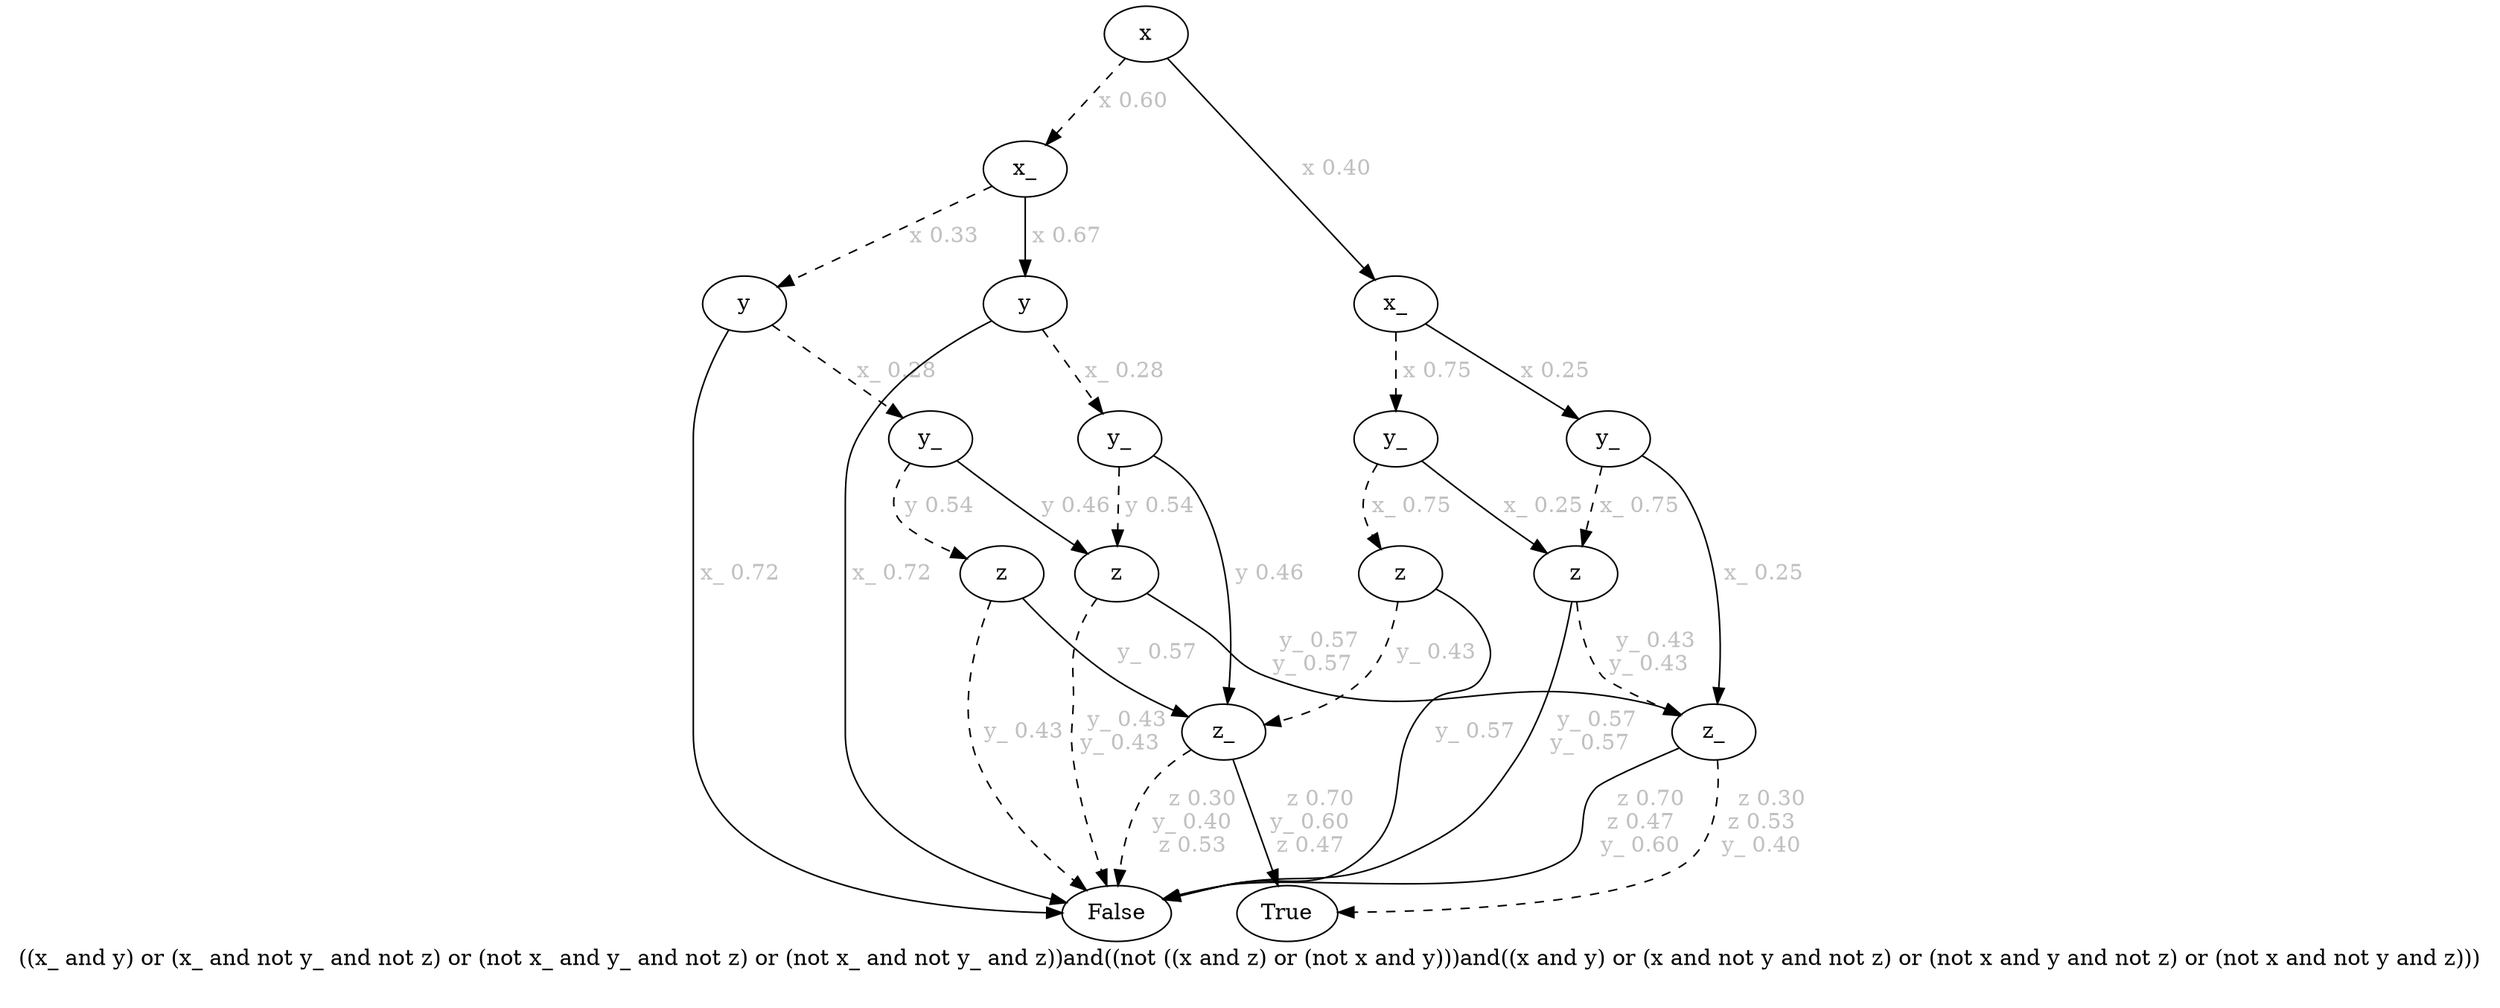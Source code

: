 digraph{
label="((x_ and y) or (x_ and not y_ and not z) or (not x_ and y_ and not z) or (not x_ and not y_ and z))and((not ((x and z) or (not x and y)))and((x and y) or (x and not y and not z) or (not x and y and not z) or (not x and not y and z)))\n\n"
2643642408896[label=x]2643642406160[label="x_
"]
2643642408896 -> 2643642406160[style=dashed label=" x 0.60\n" fontcolor = gray]
2643642408272[label="y
"]
2643642406160 -> 2643642408272[style=dashed label=" x 0.33\n" fontcolor = gray]
2643642409088[label="y_
"]
2643642408272 -> 2643642409088[style=dashed label=" x_ 0.28\n" fontcolor = gray]
2643642407264[label="z
"]
2643642409088 -> 2643642407264[style=dashed label=" y 0.54\n" fontcolor = gray]
2643642408944[label="False
"]
2643642407264 -> 2643642408944[style=dashed label=" y_ 0.43\n" fontcolor = gray]
2643642407648[label="z_
"]
2643642407264 -> 2643642407648 [label=" y_ 0.57\n" fontcolor = gray]
2643642408944[label="False
"]
2643642407648 -> 2643642408944[style=dashed label="   z 0.30\ny_ 0.40\nz 0.53\n" fontcolor = gray]
2643642408608[label="True
"]
2643642407648 -> 2643642408608 [label="   z 0.70\ny_ 0.60\nz 0.47\n" fontcolor = gray]
2643642408464[label="z
"]
2643642409088 -> 2643642408464 [label=" y 0.46\n" fontcolor = gray]
2643642408944[label="False
"]
2643642408464 -> 2643642408944[style=dashed label="  y_ 0.43\ny_ 0.43\n" fontcolor = gray]
2643642406784[label="z_
"]
2643642408464 -> 2643642406784 [label="  y_ 0.57\ny_ 0.57\n" fontcolor = gray]
2643642408608[label="True
"]
2643642406784 -> 2643642408608[style=dashed label="   z 0.30\nz 0.53\ny_ 0.40\n" fontcolor = gray]
2643642408944[label="False
"]
2643642406784 -> 2643642408944 [label="   z 0.70\nz 0.47\ny_ 0.60\n" fontcolor = gray]
2643642408944[label="False
"]
2643642408272 -> 2643642408944 [label=" x_ 0.72\n" fontcolor = gray]
2643642408512[label="y
"]
2643642406160 -> 2643642408512 [label=" x 0.67\n" fontcolor = gray]
2643642408224[label="y_
"]
2643642408512 -> 2643642408224[style=dashed label=" x_ 0.28\n" fontcolor = gray]
2643642408464[label="z
"]
2643642408224 -> 2643642408464[style=dashed label=" y 0.54\n" fontcolor = gray]
2643642407648[label="z_
"]
2643642408224 -> 2643642407648 [label=" y 0.46\n" fontcolor = gray]
2643642408944[label="False
"]
2643642408512 -> 2643642408944 [label=" x_ 0.72\n" fontcolor = gray]
2643642406112[label="x_
"]
2643642408896 -> 2643642406112 [label=" x 0.40\n" fontcolor = gray]
2643642407888[label="y_
"]
2643642406112 -> 2643642407888[style=dashed label=" x 0.75\n" fontcolor = gray]
2643642409568[label="z
"]
2643642407888 -> 2643642409568[style=dashed label=" x_ 0.75\n" fontcolor = gray]
2643642407648[label="z_
"]
2643642409568 -> 2643642407648[style=dashed label=" y_ 0.43\n" fontcolor = gray]
2643642408944[label="False
"]
2643642409568 -> 2643642408944 [label=" y_ 0.57\n" fontcolor = gray]
2643642409616[label="z
"]
2643642407888 -> 2643642409616 [label=" x_ 0.25\n" fontcolor = gray]
2643642406784[label="z_
"]
2643642409616 -> 2643642406784[style=dashed label="  y_ 0.43\ny_ 0.43\n" fontcolor = gray]
2643642408944[label="False
"]
2643642409616 -> 2643642408944 [label="  y_ 0.57\ny_ 0.57\n" fontcolor = gray]
2643642406976[label="y_
"]
2643642406112 -> 2643642406976 [label=" x 0.25\n" fontcolor = gray]
2643642409616[label="z
"]
2643642406976 -> 2643642409616[style=dashed label=" x_ 0.75\n" fontcolor = gray]
2643642406784[label="z_
"]
2643642406976 -> 2643642406784 [label=" x_ 0.25\n" fontcolor = gray]
}